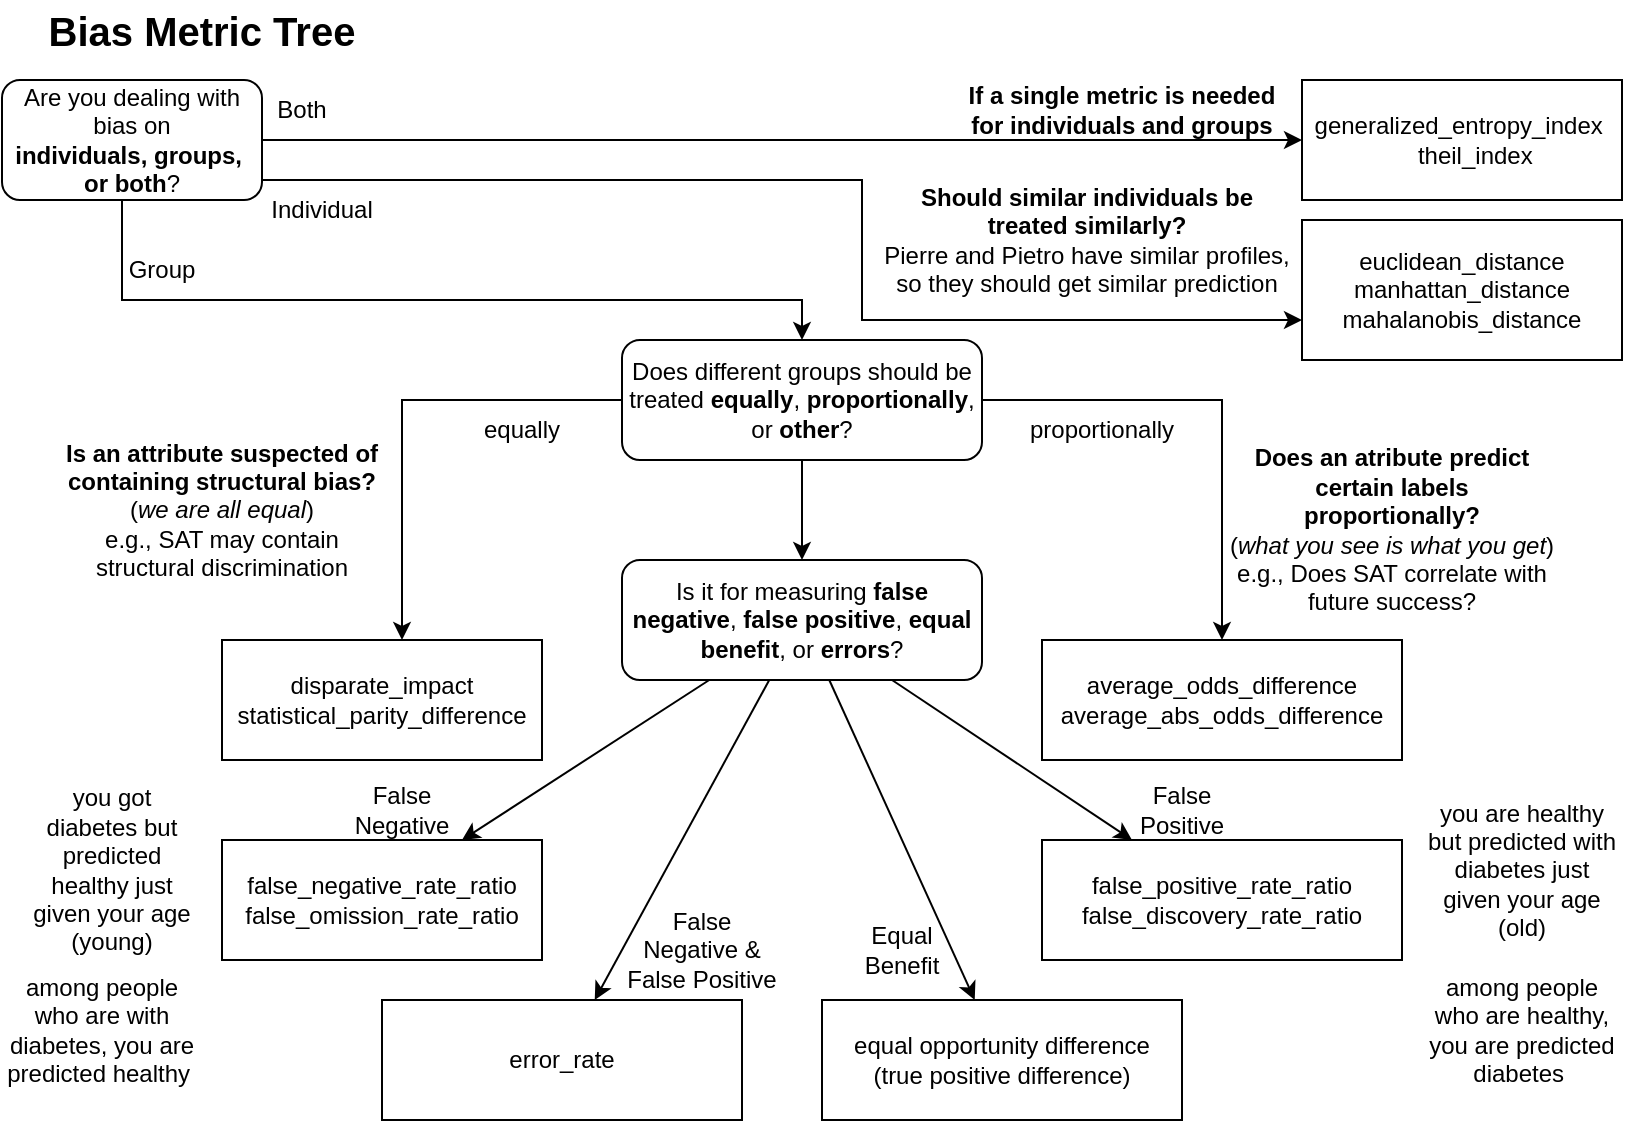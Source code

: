 <mxfile version="17.2.4" type="device" pages="4"><diagram id="ROVYb0s-WKF2HSkMTTLL" name="Metric Decision"><mxGraphModel dx="1278" dy="649" grid="1" gridSize="10" guides="1" tooltips="1" connect="1" arrows="1" fold="1" page="1" pageScale="1" pageWidth="827" pageHeight="1169" math="0" shadow="0"><root><mxCell id="0"/><mxCell id="1" parent="0"/><mxCell id="5Wt8-BxMHKpQGTpT58Vk-3" value="" style="edgeStyle=orthogonalEdgeStyle;rounded=0;orthogonalLoop=1;jettySize=auto;html=1;" parent="1" source="5Wt8-BxMHKpQGTpT58Vk-1" target="5Wt8-BxMHKpQGTpT58Vk-5" edge="1"><mxGeometry x="0.143" y="-20" relative="1" as="geometry"><mxPoint x="140" y="200" as="targetPoint"/><Array as="points"><mxPoint x="440" y="110"/><mxPoint x="440" y="180"/></Array><mxPoint as="offset"/></mxGeometry></mxCell><mxCell id="5Wt8-BxMHKpQGTpT58Vk-30" style="edgeStyle=orthogonalEdgeStyle;rounded=0;orthogonalLoop=1;jettySize=auto;html=1;fontSize=11;" parent="1" source="5Wt8-BxMHKpQGTpT58Vk-1" target="5Wt8-BxMHKpQGTpT58Vk-28" edge="1"><mxGeometry relative="1" as="geometry"/></mxCell><mxCell id="5Wt8-BxMHKpQGTpT58Vk-68" style="edgeStyle=orthogonalEdgeStyle;rounded=0;orthogonalLoop=1;jettySize=auto;html=1;exitX=0.5;exitY=1;exitDx=0;exitDy=0;fontSize=11;" parent="1" source="5Wt8-BxMHKpQGTpT58Vk-1" target="5Wt8-BxMHKpQGTpT58Vk-31" edge="1"><mxGeometry relative="1" as="geometry"><Array as="points"><mxPoint x="70" y="170"/><mxPoint x="410" y="170"/></Array></mxGeometry></mxCell><mxCell id="5Wt8-BxMHKpQGTpT58Vk-1" value="Are you dealing with bias on &lt;b&gt;individuals,&amp;nbsp;&lt;/b&gt;&lt;b&gt;groups,&amp;nbsp; or both&lt;/b&gt;?" style="rounded=1;whiteSpace=wrap;html=1;" parent="1" vertex="1"><mxGeometry x="10" y="60" width="130" height="60" as="geometry"/></mxCell><mxCell id="5Wt8-BxMHKpQGTpT58Vk-5" value="euclidean_distance&lt;br&gt;manhattan_distance&lt;br&gt;mahalanobis_distance" style="rounded=0;whiteSpace=wrap;html=1;" parent="1" vertex="1"><mxGeometry x="660" y="130" width="160" height="70" as="geometry"/></mxCell><mxCell id="5Wt8-BxMHKpQGTpT58Vk-6" value="Bias Metric Tree" style="text;html=1;strokeColor=none;fillColor=none;align=center;verticalAlign=middle;whiteSpace=wrap;rounded=0;fontStyle=1;fontSize=20;" parent="1" vertex="1"><mxGeometry x="20" y="20" width="180" height="30" as="geometry"/></mxCell><mxCell id="5Wt8-BxMHKpQGTpT58Vk-8" value="Individual" style="text;html=1;strokeColor=none;fillColor=none;align=center;verticalAlign=middle;whiteSpace=wrap;rounded=0;fontSize=12;" parent="1" vertex="1"><mxGeometry x="150" y="110" width="40" height="30" as="geometry"/></mxCell><mxCell id="5Wt8-BxMHKpQGTpT58Vk-22" style="edgeStyle=orthogonalEdgeStyle;rounded=0;orthogonalLoop=1;jettySize=auto;html=1;fontSize=11;exitX=0;exitY=0.5;exitDx=0;exitDy=0;" parent="1" source="5Wt8-BxMHKpQGTpT58Vk-31" target="5Wt8-BxMHKpQGTpT58Vk-20" edge="1"><mxGeometry relative="1" as="geometry"><mxPoint x="420" y="200" as="sourcePoint"/><Array as="points"><mxPoint x="210" y="220"/></Array></mxGeometry></mxCell><mxCell id="5Wt8-BxMHKpQGTpT58Vk-15" value="&lt;b&gt;Should similar individuals be treated similarly?&lt;br&gt;&lt;/b&gt;Pierre and Pietro have similar profiles, so they should get similar prediction" style="text;html=1;strokeColor=none;fillColor=none;align=center;verticalAlign=middle;whiteSpace=wrap;rounded=0;fontSize=12;" parent="1" vertex="1"><mxGeometry x="450" y="120" width="205" height="40" as="geometry"/></mxCell><mxCell id="5Wt8-BxMHKpQGTpT58Vk-16" value="Group" style="text;html=1;strokeColor=none;fillColor=none;align=center;verticalAlign=middle;whiteSpace=wrap;rounded=0;fontSize=12;" parent="1" vertex="1"><mxGeometry x="70" y="140" width="40" height="30" as="geometry"/></mxCell><mxCell id="5Wt8-BxMHKpQGTpT58Vk-19" value="&lt;b&gt;Does an atribute predict certain labels proportionally?&lt;br&gt;&lt;/b&gt;(&lt;i&gt;what you see is what you get&lt;/i&gt;) e.g.,&amp;nbsp;Does SAT correlate with future success?" style="text;html=1;strokeColor=none;fillColor=none;align=center;verticalAlign=middle;whiteSpace=wrap;rounded=0;fontSize=12;" parent="1" vertex="1"><mxGeometry x="620" y="270" width="170" height="30" as="geometry"/></mxCell><mxCell id="5Wt8-BxMHKpQGTpT58Vk-20" value="&lt;div&gt;disparate_impact&lt;/div&gt;&lt;div&gt;statistical_parity_difference&lt;/div&gt;" style="rounded=0;whiteSpace=wrap;html=1;" parent="1" vertex="1"><mxGeometry x="120" y="340" width="160" height="60" as="geometry"/></mxCell><mxCell id="5Wt8-BxMHKpQGTpT58Vk-21" value="&lt;b&gt;Is an attribute suspected of containing structural bias?&lt;br&gt;&lt;/b&gt;(&lt;i&gt;we are all equal&lt;/i&gt;)&lt;br&gt;e.g., SAT may contain structural discrimination" style="text;html=1;strokeColor=none;fillColor=none;align=center;verticalAlign=middle;whiteSpace=wrap;rounded=0;fontSize=12;" parent="1" vertex="1"><mxGeometry x="35" y="260" width="170" height="30" as="geometry"/></mxCell><mxCell id="5Wt8-BxMHKpQGTpT58Vk-23" value="&lt;div&gt;average_odds_difference&lt;/div&gt;&lt;div&gt;average_abs_odds_difference&lt;/div&gt;" style="rounded=0;whiteSpace=wrap;html=1;" parent="1" vertex="1"><mxGeometry x="530" y="340" width="180" height="60" as="geometry"/></mxCell><mxCell id="5Wt8-BxMHKpQGTpT58Vk-26" value="Both" style="text;html=1;strokeColor=none;fillColor=none;align=center;verticalAlign=middle;whiteSpace=wrap;rounded=0;fontSize=12;" parent="1" vertex="1"><mxGeometry x="140" y="60" width="40" height="30" as="geometry"/></mxCell><mxCell id="5Wt8-BxMHKpQGTpT58Vk-28" value="&lt;div&gt;generalized_entropy_index&amp;nbsp;&lt;/div&gt;&lt;div&gt;&amp;nbsp; &amp;nbsp; theil_index&lt;/div&gt;" style="rounded=0;whiteSpace=wrap;html=1;" parent="1" vertex="1"><mxGeometry x="660" y="60" width="160" height="60" as="geometry"/></mxCell><mxCell id="5Wt8-BxMHKpQGTpT58Vk-29" value="&lt;b&gt;If a single metric is needed for individuals and groups&lt;br&gt;&lt;/b&gt;" style="text;html=1;strokeColor=none;fillColor=none;align=center;verticalAlign=middle;whiteSpace=wrap;rounded=0;fontSize=12;" parent="1" vertex="1"><mxGeometry x="490" y="60" width="160" height="30" as="geometry"/></mxCell><mxCell id="5Wt8-BxMHKpQGTpT58Vk-49" value="" style="edgeStyle=orthogonalEdgeStyle;rounded=0;orthogonalLoop=1;jettySize=auto;html=1;fontSize=11;entryX=0.5;entryY=0;entryDx=0;entryDy=0;" parent="1" source="5Wt8-BxMHKpQGTpT58Vk-31" target="5Wt8-BxMHKpQGTpT58Vk-48" edge="1"><mxGeometry relative="1" as="geometry"><Array as="points"/></mxGeometry></mxCell><mxCell id="5Wt8-BxMHKpQGTpT58Vk-31" value="Does different groups should be treated &lt;b&gt;equally&lt;/b&gt;, &lt;b&gt;proportionally&lt;/b&gt;, or &lt;b&gt;other&lt;/b&gt;?" style="rounded=1;whiteSpace=wrap;html=1;" parent="1" vertex="1"><mxGeometry x="320" y="190" width="180" height="60" as="geometry"/></mxCell><mxCell id="5Wt8-BxMHKpQGTpT58Vk-33" style="edgeStyle=orthogonalEdgeStyle;rounded=0;orthogonalLoop=1;jettySize=auto;html=1;fontSize=11;" parent="1" source="5Wt8-BxMHKpQGTpT58Vk-31" target="5Wt8-BxMHKpQGTpT58Vk-23" edge="1"><mxGeometry relative="1" as="geometry"><mxPoint x="270" y="140" as="sourcePoint"/><mxPoint x="370" y="200" as="targetPoint"/><Array as="points"><mxPoint x="620" y="220"/></Array></mxGeometry></mxCell><mxCell id="5Wt8-BxMHKpQGTpT58Vk-34" value="proportionally" style="text;html=1;strokeColor=none;fillColor=none;align=center;verticalAlign=middle;whiteSpace=wrap;rounded=0;fontSize=12;" parent="1" vertex="1"><mxGeometry x="540" y="220" width="40" height="30" as="geometry"/></mxCell><mxCell id="5Wt8-BxMHKpQGTpT58Vk-41" value="equally" style="text;html=1;strokeColor=none;fillColor=none;align=center;verticalAlign=middle;whiteSpace=wrap;rounded=0;fontSize=12;" parent="1" vertex="1"><mxGeometry x="250" y="220" width="40" height="30" as="geometry"/></mxCell><mxCell id="5Wt8-BxMHKpQGTpT58Vk-46" value="&lt;div&gt;false_negative_rate_ratio&lt;/div&gt;&lt;div&gt;&lt;span&gt;false_omission_rate_ratio&lt;/span&gt;&lt;/div&gt;" style="rounded=0;whiteSpace=wrap;html=1;" parent="1" vertex="1"><mxGeometry x="120" y="440" width="160" height="60" as="geometry"/></mxCell><mxCell id="5Wt8-BxMHKpQGTpT58Vk-54" style="rounded=0;orthogonalLoop=1;jettySize=auto;html=1;fontSize=11;" parent="1" source="5Wt8-BxMHKpQGTpT58Vk-48" target="5Wt8-BxMHKpQGTpT58Vk-51" edge="1"><mxGeometry relative="1" as="geometry"/></mxCell><mxCell id="5Wt8-BxMHKpQGTpT58Vk-55" style="edgeStyle=none;rounded=0;orthogonalLoop=1;jettySize=auto;html=1;entryX=0.75;entryY=0;entryDx=0;entryDy=0;fontSize=11;" parent="1" source="5Wt8-BxMHKpQGTpT58Vk-48" target="5Wt8-BxMHKpQGTpT58Vk-46" edge="1"><mxGeometry relative="1" as="geometry"><Array as="points"/></mxGeometry></mxCell><mxCell id="5Wt8-BxMHKpQGTpT58Vk-58" style="edgeStyle=none;rounded=0;orthogonalLoop=1;jettySize=auto;html=1;entryX=0.25;entryY=0;entryDx=0;entryDy=0;fontSize=11;" parent="1" source="5Wt8-BxMHKpQGTpT58Vk-48" target="5Wt8-BxMHKpQGTpT58Vk-57" edge="1"><mxGeometry relative="1" as="geometry"/></mxCell><mxCell id="5Wt8-BxMHKpQGTpT58Vk-48" value="Is it for measuring &lt;b&gt;false negative&lt;/b&gt;, &lt;b&gt;false positive&lt;/b&gt;, &lt;b&gt;equal benefit&lt;/b&gt;, or &lt;b&gt;errors&lt;/b&gt;?" style="whiteSpace=wrap;html=1;rounded=1;" parent="1" vertex="1"><mxGeometry x="320" y="300" width="180" height="60" as="geometry"/></mxCell><mxCell id="5Wt8-BxMHKpQGTpT58Vk-51" value="error_rate" style="rounded=0;whiteSpace=wrap;html=1;" parent="1" vertex="1"><mxGeometry x="200" y="520" width="180" height="60" as="geometry"/></mxCell><mxCell id="5Wt8-BxMHKpQGTpT58Vk-56" value="False Negative" style="text;html=1;strokeColor=none;fillColor=none;align=center;verticalAlign=middle;whiteSpace=wrap;rounded=0;fontSize=12;" parent="1" vertex="1"><mxGeometry x="190" y="410" width="40" height="30" as="geometry"/></mxCell><mxCell id="5Wt8-BxMHKpQGTpT58Vk-57" value="&lt;div&gt;false_positive_rate_ratio&lt;/div&gt;&lt;div&gt;false_discovery_rate_ratio&lt;/div&gt;" style="rounded=0;whiteSpace=wrap;html=1;" parent="1" vertex="1"><mxGeometry x="530" y="440" width="180" height="60" as="geometry"/></mxCell><mxCell id="5Wt8-BxMHKpQGTpT58Vk-59" value="False&lt;br&gt;Positive" style="text;html=1;strokeColor=none;fillColor=none;align=center;verticalAlign=middle;whiteSpace=wrap;rounded=0;fontSize=12;" parent="1" vertex="1"><mxGeometry x="580" y="410" width="40" height="30" as="geometry"/></mxCell><mxCell id="5Wt8-BxMHKpQGTpT58Vk-60" value="Equal Benefit" style="text;html=1;strokeColor=none;fillColor=none;align=center;verticalAlign=middle;whiteSpace=wrap;rounded=0;fontSize=12;" parent="1" vertex="1"><mxGeometry x="430" y="480" width="60" height="30" as="geometry"/></mxCell><mxCell id="5Wt8-BxMHKpQGTpT58Vk-61" value="you got diabetes but predicted healthy just given your age (young)" style="text;html=1;strokeColor=none;fillColor=none;align=center;verticalAlign=middle;whiteSpace=wrap;rounded=0;fontSize=12;fontStyle=0" parent="1" vertex="1"><mxGeometry x="20" y="440" width="90" height="30" as="geometry"/></mxCell><mxCell id="5Wt8-BxMHKpQGTpT58Vk-64" value="you are healthy but predicted with diabetes just given your age (old)" style="text;html=1;strokeColor=none;fillColor=none;align=center;verticalAlign=middle;whiteSpace=wrap;rounded=0;fontSize=12;fontStyle=0" parent="1" vertex="1"><mxGeometry x="720" y="440" width="100" height="30" as="geometry"/></mxCell><mxCell id="5Wt8-BxMHKpQGTpT58Vk-65" value="among people who are healthy, you are predicted diabetes&amp;nbsp;" style="text;html=1;strokeColor=none;fillColor=none;align=center;verticalAlign=middle;whiteSpace=wrap;rounded=0;fontSize=12;fontStyle=0" parent="1" vertex="1"><mxGeometry x="720" y="520" width="100" height="30" as="geometry"/></mxCell><mxCell id="5Wt8-BxMHKpQGTpT58Vk-66" value="among people who are with diabetes, you are predicted healthy&amp;nbsp;" style="text;html=1;strokeColor=none;fillColor=none;align=center;verticalAlign=middle;whiteSpace=wrap;rounded=0;fontSize=12;fontStyle=0" parent="1" vertex="1"><mxGeometry x="10" y="520" width="100" height="30" as="geometry"/></mxCell><mxCell id="5Wt8-BxMHKpQGTpT58Vk-69" value="equal opportunity difference&lt;br&gt;(true positive difference)" style="rounded=0;whiteSpace=wrap;html=1;" parent="1" vertex="1"><mxGeometry x="420" y="520" width="180" height="60" as="geometry"/></mxCell><mxCell id="5Wt8-BxMHKpQGTpT58Vk-70" style="rounded=0;orthogonalLoop=1;jettySize=auto;html=1;fontSize=11;" parent="1" source="5Wt8-BxMHKpQGTpT58Vk-48" target="5Wt8-BxMHKpQGTpT58Vk-69" edge="1"><mxGeometry relative="1" as="geometry"><mxPoint x="403.636" y="370.0" as="sourcePoint"/><mxPoint x="316.364" y="530" as="targetPoint"/></mxGeometry></mxCell><mxCell id="5Wt8-BxMHKpQGTpT58Vk-73" value="False Negative &amp;amp; False Positive" style="text;html=1;strokeColor=none;fillColor=none;align=center;verticalAlign=middle;whiteSpace=wrap;rounded=0;fontSize=12;" parent="1" vertex="1"><mxGeometry x="320" y="480" width="80" height="30" as="geometry"/></mxCell></root></mxGraphModel></diagram><diagram id="ihnDKMD6gyirnQI9fA1_" name="Bias Mitigation"><mxGraphModel dx="1504" dy="764" grid="1" gridSize="10" guides="1" tooltips="1" connect="1" arrows="1" fold="1" page="1" pageScale="1" pageWidth="1169" pageHeight="827" math="0" shadow="0"><root><mxCell id="2_XDIHBE1WDpUkD5nvG5-0"/><mxCell id="2_XDIHBE1WDpUkD5nvG5-1" parent="2_XDIHBE1WDpUkD5nvG5-0"/><mxCell id="MUUW_2yrwckIE4xrOXpo-5" value="Bias Mitigation Tree" style="text;html=1;strokeColor=none;fillColor=none;align=center;verticalAlign=middle;whiteSpace=wrap;rounded=0;fontStyle=1;fontSize=20;" parent="2_XDIHBE1WDpUkD5nvG5-1" vertex="1"><mxGeometry x="40" y="80" width="220" height="30" as="geometry"/></mxCell><mxCell id="MUUW_2yrwckIE4xrOXpo-39" value="Is the dataset can be modified?" style="rounded=1;whiteSpace=wrap;html=1;" parent="2_XDIHBE1WDpUkD5nvG5-1" vertex="1"><mxGeometry x="620" y="120" width="120" height="60" as="geometry"/></mxCell><mxCell id="3WCaHaTnCZHrkLx-y-O--0" value="Is the model can be interfered?" style="rounded=1;whiteSpace=wrap;html=1;" parent="2_XDIHBE1WDpUkD5nvG5-1" vertex="1"><mxGeometry x="330" y="210" width="120" height="60" as="geometry"/></mxCell><mxCell id="3WCaHaTnCZHrkLx-y-O--1" value="Is the result can be &lt;br&gt;changed?" style="rounded=1;whiteSpace=wrap;html=1;" parent="2_XDIHBE1WDpUkD5nvG5-1" vertex="1"><mxGeometry x="40" y="210" width="120" height="59" as="geometry"/></mxCell><mxCell id="3WCaHaTnCZHrkLx-y-O--2" value="&lt;div&gt;- Optimized Preprocessing&lt;/div&gt;&lt;div&gt;&lt;span&gt;- Disparate Impact Remover&lt;/span&gt;&lt;/div&gt;" style="rounded=0;whiteSpace=wrap;html=1;" parent="2_XDIHBE1WDpUkD5nvG5-1" vertex="1"><mxGeometry x="770" y="300" width="120" height="60" as="geometry"/></mxCell><mxCell id="3WCaHaTnCZHrkLx-y-O--10" style="edgeStyle=orthogonalEdgeStyle;rounded=0;orthogonalLoop=1;jettySize=auto;html=1;" parent="2_XDIHBE1WDpUkD5nvG5-1" source="3WCaHaTnCZHrkLx-y-O--3" target="3WCaHaTnCZHrkLx-y-O--4" edge="1"><mxGeometry relative="1" as="geometry"/></mxCell><mxCell id="3WCaHaTnCZHrkLx-y-O--3" value="No need transparancy on the transformation?" style="rounded=1;whiteSpace=wrap;html=1;" parent="2_XDIHBE1WDpUkD5nvG5-1" vertex="1"><mxGeometry x="620" y="210" width="120" height="60" as="geometry"/></mxCell><mxCell id="3WCaHaTnCZHrkLx-y-O--4" value="&lt;div&gt;&lt;span style=&quot;font-weight: normal&quot;&gt;- Learning fair representation&lt;/span&gt;&lt;/div&gt;" style="rounded=0;whiteSpace=wrap;html=1;fontStyle=1" parent="2_XDIHBE1WDpUkD5nvG5-1" vertex="1"><mxGeometry x="620" y="300" width="120" height="60" as="geometry"/></mxCell><mxCell id="3WCaHaTnCZHrkLx-y-O--11" value="&lt;div&gt;- Reweighing&lt;/div&gt;" style="rounded=0;whiteSpace=wrap;html=1;" parent="2_XDIHBE1WDpUkD5nvG5-1" vertex="1"><mxGeometry x="770" y="210" width="120" height="60" as="geometry"/></mxCell><mxCell id="3WCaHaTnCZHrkLx-y-O--13" style="edgeStyle=orthogonalEdgeStyle;rounded=0;orthogonalLoop=1;jettySize=auto;html=1;" parent="2_XDIHBE1WDpUkD5nvG5-1" source="3WCaHaTnCZHrkLx-y-O--12" target="3WCaHaTnCZHrkLx-y-O--11" edge="1"><mxGeometry relative="1" as="geometry"/></mxCell><mxCell id="3WCaHaTnCZHrkLx-y-O--12" value="Is modifying weight allowed?" style="rounded=1;whiteSpace=wrap;html=1;" parent="2_XDIHBE1WDpUkD5nvG5-1" vertex="1"><mxGeometry x="770" y="120" width="120" height="60" as="geometry"/></mxCell><mxCell id="3WCaHaTnCZHrkLx-y-O--15" value="&lt;div&gt;- Meta Fair Classifier&lt;/div&gt;&lt;div&gt;&lt;span&gt;- Adversarial Debiasing&lt;/span&gt;&lt;/div&gt;" style="rounded=0;whiteSpace=wrap;html=1;" parent="2_XDIHBE1WDpUkD5nvG5-1" vertex="1"><mxGeometry x="330" y="299" width="120" height="60" as="geometry"/></mxCell><mxCell id="3WCaHaTnCZHrkLx-y-O--20" value="Yes" style="text;html=1;strokeColor=none;fillColor=none;align=center;verticalAlign=middle;whiteSpace=wrap;rounded=0;" parent="2_XDIHBE1WDpUkD5nvG5-1" vertex="1"><mxGeometry x="800" y="184" width="30" height="20" as="geometry"/></mxCell><mxCell id="3WCaHaTnCZHrkLx-y-O--25" value="Is regularisation allowed?" style="rounded=1;whiteSpace=wrap;html=1;" parent="2_XDIHBE1WDpUkD5nvG5-1" vertex="1"><mxGeometry x="480" y="210" width="120" height="60" as="geometry"/></mxCell><mxCell id="3WCaHaTnCZHrkLx-y-O--27" value="&lt;span style=&quot;font-weight: normal&quot;&gt;- Prejudice Remover&lt;/span&gt;" style="rounded=0;whiteSpace=wrap;html=1;fontStyle=1" parent="2_XDIHBE1WDpUkD5nvG5-1" vertex="1"><mxGeometry x="480" y="300" width="120" height="60" as="geometry"/></mxCell><mxCell id="3WCaHaTnCZHrkLx-y-O--28" value="Yes" style="text;html=1;strokeColor=none;fillColor=none;align=center;verticalAlign=middle;whiteSpace=wrap;rounded=0;" parent="2_XDIHBE1WDpUkD5nvG5-1" vertex="1"><mxGeometry x="650" y="274" width="30" height="20" as="geometry"/></mxCell><mxCell id="3WCaHaTnCZHrkLx-y-O--30" value="Yes" style="text;html=1;strokeColor=none;fillColor=none;align=center;verticalAlign=middle;whiteSpace=wrap;rounded=0;" parent="2_XDIHBE1WDpUkD5nvG5-1" vertex="1"><mxGeometry x="650" y="184" width="30" height="20" as="geometry"/></mxCell><mxCell id="3WCaHaTnCZHrkLx-y-O--33" style="edgeStyle=orthogonalEdgeStyle;rounded=0;orthogonalLoop=1;jettySize=auto;html=1;exitX=0.5;exitY=1;exitDx=0;exitDy=0;entryX=0.5;entryY=0;entryDx=0;entryDy=0;" parent="2_XDIHBE1WDpUkD5nvG5-1" source="3WCaHaTnCZHrkLx-y-O--25" target="3WCaHaTnCZHrkLx-y-O--27" edge="1"><mxGeometry relative="1" as="geometry"><mxPoint x="229.0" y="569" as="sourcePoint"/><mxPoint x="229.0" y="589" as="targetPoint"/></mxGeometry></mxCell><mxCell id="3WCaHaTnCZHrkLx-y-O--34" value="Yes" style="text;html=1;strokeColor=none;fillColor=none;align=center;verticalAlign=middle;whiteSpace=wrap;rounded=0;" parent="2_XDIHBE1WDpUkD5nvG5-1" vertex="1"><mxGeometry x="450" y="220" width="30" height="20" as="geometry"/></mxCell><mxCell id="3WCaHaTnCZHrkLx-y-O--35" value="Yes" style="text;html=1;strokeColor=none;fillColor=none;align=center;verticalAlign=middle;whiteSpace=wrap;rounded=0;" parent="2_XDIHBE1WDpUkD5nvG5-1" vertex="1"><mxGeometry x="539.5" y="273" width="30" height="20" as="geometry"/></mxCell><mxCell id="3WCaHaTnCZHrkLx-y-O--39" value="&lt;span style=&quot;font-weight: normal&quot;&gt;-&amp;nbsp;&lt;/span&gt;&lt;span style=&quot;font-weight: 400&quot;&gt;Reject Option Classification&lt;/span&gt;" style="rounded=0;whiteSpace=wrap;html=1;fontStyle=1" parent="2_XDIHBE1WDpUkD5nvG5-1" vertex="1"><mxGeometry x="40" y="299" width="120" height="60" as="geometry"/></mxCell><mxCell id="3WCaHaTnCZHrkLx-y-O--41" value="Yes" style="text;html=1;strokeColor=none;fillColor=none;align=center;verticalAlign=middle;whiteSpace=wrap;rounded=0;" parent="2_XDIHBE1WDpUkD5nvG5-1" vertex="1"><mxGeometry x="160" y="219" width="30" height="20" as="geometry"/></mxCell><mxCell id="3WCaHaTnCZHrkLx-y-O--45" value="&lt;div&gt;- Equalising Odds Postprocessing&lt;/div&gt;&lt;div&gt;&lt;span&gt;&amp;nbsp;- Calibrated Eq Odds Postprocessing&lt;/span&gt;&lt;/div&gt;" style="rounded=0;whiteSpace=wrap;html=1;" parent="2_XDIHBE1WDpUkD5nvG5-1" vertex="1"><mxGeometry x="190" y="299" width="120" height="60" as="geometry"/></mxCell><mxCell id="3WCaHaTnCZHrkLx-y-O--47" style="edgeStyle=orthogonalEdgeStyle;rounded=0;orthogonalLoop=1;jettySize=auto;html=1;" parent="2_XDIHBE1WDpUkD5nvG5-1" source="3WCaHaTnCZHrkLx-y-O--46" target="3WCaHaTnCZHrkLx-y-O--45" edge="1"><mxGeometry relative="1" as="geometry"/></mxCell><mxCell id="3WCaHaTnCZHrkLx-y-O--46" value="Allow certain degree of randomization on the result?" style="rounded=1;whiteSpace=wrap;html=1;" parent="2_XDIHBE1WDpUkD5nvG5-1" vertex="1"><mxGeometry x="190" y="210" width="120" height="59" as="geometry"/></mxCell><mxCell id="3WCaHaTnCZHrkLx-y-O--48" value="Yes" style="text;html=1;strokeColor=none;fillColor=none;align=center;verticalAlign=middle;whiteSpace=wrap;rounded=0;" parent="2_XDIHBE1WDpUkD5nvG5-1" vertex="1"><mxGeometry x="216" y="273" width="30" height="20" as="geometry"/></mxCell><mxCell id="3WCaHaTnCZHrkLx-y-O--55" value="No" style="text;html=1;strokeColor=none;fillColor=none;align=center;verticalAlign=middle;whiteSpace=wrap;rounded=0;" parent="2_XDIHBE1WDpUkD5nvG5-1" vertex="1"><mxGeometry x="740" y="130" width="30" height="20" as="geometry"/></mxCell><mxCell id="hbvQofPYgeQkG28cpdnY-0" value="" style="endArrow=classic;html=1;rounded=0;" edge="1" parent="2_XDIHBE1WDpUkD5nvG5-1" source="3WCaHaTnCZHrkLx-y-O--1" target="3WCaHaTnCZHrkLx-y-O--46"><mxGeometry width="50" height="50" relative="1" as="geometry"><mxPoint x="-120" y="449" as="sourcePoint"/><mxPoint x="-70" y="399" as="targetPoint"/></mxGeometry></mxCell><mxCell id="hbvQofPYgeQkG28cpdnY-1" value="" style="endArrow=classic;html=1;rounded=0;" edge="1" parent="2_XDIHBE1WDpUkD5nvG5-1" source="3WCaHaTnCZHrkLx-y-O--46" target="3WCaHaTnCZHrkLx-y-O--39"><mxGeometry width="50" height="50" relative="1" as="geometry"><mxPoint x="-120" y="449" as="sourcePoint"/><mxPoint x="-70" y="399" as="targetPoint"/></mxGeometry></mxCell><mxCell id="hbvQofPYgeQkG28cpdnY-2" value="No" style="text;html=1;strokeColor=none;fillColor=none;align=center;verticalAlign=middle;whiteSpace=wrap;rounded=0;" vertex="1" parent="2_XDIHBE1WDpUkD5nvG5-1"><mxGeometry x="130" y="272" width="30" height="20" as="geometry"/></mxCell><mxCell id="hbvQofPYgeQkG28cpdnY-4" value="" style="endArrow=classic;html=1;rounded=0;" edge="1" parent="2_XDIHBE1WDpUkD5nvG5-1" source="3WCaHaTnCZHrkLx-y-O--0" target="3WCaHaTnCZHrkLx-y-O--25"><mxGeometry width="50" height="50" relative="1" as="geometry"><mxPoint x="440" y="449" as="sourcePoint"/><mxPoint x="490" y="399" as="targetPoint"/></mxGeometry></mxCell><mxCell id="hbvQofPYgeQkG28cpdnY-7" value="" style="endArrow=classic;html=1;rounded=0;" edge="1" parent="2_XDIHBE1WDpUkD5nvG5-1" source="3WCaHaTnCZHrkLx-y-O--25" target="3WCaHaTnCZHrkLx-y-O--15"><mxGeometry width="50" height="50" relative="1" as="geometry"><mxPoint x="440" y="449" as="sourcePoint"/><mxPoint x="370" y="329" as="targetPoint"/></mxGeometry></mxCell><mxCell id="hbvQofPYgeQkG28cpdnY-8" value="No" style="text;html=1;strokeColor=none;fillColor=none;align=center;verticalAlign=middle;whiteSpace=wrap;rounded=0;" vertex="1" parent="2_XDIHBE1WDpUkD5nvG5-1"><mxGeometry x="420" y="276" width="30" height="20" as="geometry"/></mxCell><mxCell id="hbvQofPYgeQkG28cpdnY-11" value="" style="endArrow=classic;html=1;rounded=0;" edge="1" parent="2_XDIHBE1WDpUkD5nvG5-1" source="MUUW_2yrwckIE4xrOXpo-39" target="3WCaHaTnCZHrkLx-y-O--12"><mxGeometry width="50" height="50" relative="1" as="geometry"><mxPoint x="860" y="280" as="sourcePoint"/><mxPoint x="910" y="230" as="targetPoint"/></mxGeometry></mxCell><mxCell id="hbvQofPYgeQkG28cpdnY-12" value="" style="endArrow=classic;html=1;rounded=0;" edge="1" parent="2_XDIHBE1WDpUkD5nvG5-1" source="MUUW_2yrwckIE4xrOXpo-39" target="3WCaHaTnCZHrkLx-y-O--3"><mxGeometry width="50" height="50" relative="1" as="geometry"><mxPoint x="860" y="280" as="sourcePoint"/><mxPoint x="910" y="230" as="targetPoint"/></mxGeometry></mxCell><mxCell id="hbvQofPYgeQkG28cpdnY-13" value="" style="endArrow=classic;html=1;rounded=0;" edge="1" parent="2_XDIHBE1WDpUkD5nvG5-1" source="3WCaHaTnCZHrkLx-y-O--3" target="3WCaHaTnCZHrkLx-y-O--2"><mxGeometry width="50" height="50" relative="1" as="geometry"><mxPoint x="860" y="280" as="sourcePoint"/><mxPoint x="910" y="230" as="targetPoint"/></mxGeometry></mxCell><mxCell id="hbvQofPYgeQkG28cpdnY-14" value="No" style="text;html=1;strokeColor=none;fillColor=none;align=center;verticalAlign=middle;whiteSpace=wrap;rounded=0;" vertex="1" parent="2_XDIHBE1WDpUkD5nvG5-1"><mxGeometry x="780" y="275" width="30" height="20" as="geometry"/></mxCell><mxCell id="hbvQofPYgeQkG28cpdnY-17" value="Which part of the pipeline is the debiasing algorithm applied?" style="rounded=1;whiteSpace=wrap;html=1;" vertex="1" parent="2_XDIHBE1WDpUkD5nvG5-1"><mxGeometry x="40" y="120" width="120" height="60" as="geometry"/></mxCell><mxCell id="hbvQofPYgeQkG28cpdnY-18" value="" style="endArrow=classic;html=1;rounded=0;" edge="1" parent="2_XDIHBE1WDpUkD5nvG5-1" source="hbvQofPYgeQkG28cpdnY-17" target="3WCaHaTnCZHrkLx-y-O--1"><mxGeometry width="50" height="50" relative="1" as="geometry"><mxPoint x="150" y="280" as="sourcePoint"/><mxPoint x="200" y="230" as="targetPoint"/><Array as="points"/></mxGeometry></mxCell><mxCell id="hbvQofPYgeQkG28cpdnY-19" value="" style="endArrow=classic;html=1;rounded=0;entryX=0;entryY=0.25;entryDx=0;entryDy=0;exitX=1;exitY=0.25;exitDx=0;exitDy=0;" edge="1" parent="2_XDIHBE1WDpUkD5nvG5-1" source="hbvQofPYgeQkG28cpdnY-17" target="MUUW_2yrwckIE4xrOXpo-39"><mxGeometry width="50" height="50" relative="1" as="geometry"><mxPoint x="150" y="280" as="sourcePoint"/><mxPoint x="200" y="230" as="targetPoint"/><Array as="points"/></mxGeometry></mxCell><mxCell id="hbvQofPYgeQkG28cpdnY-20" value="" style="endArrow=classic;html=1;rounded=0;entryX=0.5;entryY=0;entryDx=0;entryDy=0;exitX=1;exitY=0.75;exitDx=0;exitDy=0;" edge="1" parent="2_XDIHBE1WDpUkD5nvG5-1" source="hbvQofPYgeQkG28cpdnY-17" target="3WCaHaTnCZHrkLx-y-O--0"><mxGeometry width="50" height="50" relative="1" as="geometry"><mxPoint x="150" y="280" as="sourcePoint"/><mxPoint x="200" y="230" as="targetPoint"/><Array as="points"><mxPoint x="390" y="165"/></Array></mxGeometry></mxCell><mxCell id="hbvQofPYgeQkG28cpdnY-21" value="Pre-processing" style="text;html=1;strokeColor=none;fillColor=none;align=center;verticalAlign=middle;whiteSpace=wrap;rounded=0;fontStyle=1" vertex="1" parent="2_XDIHBE1WDpUkD5nvG5-1"><mxGeometry x="510" y="140" width="90" height="20" as="geometry"/></mxCell><mxCell id="hbvQofPYgeQkG28cpdnY-23" value="Post-processing" style="text;html=1;strokeColor=none;fillColor=none;align=center;verticalAlign=middle;whiteSpace=wrap;rounded=0;fontStyle=1" vertex="1" parent="2_XDIHBE1WDpUkD5nvG5-1"><mxGeometry x="100" y="184" width="100" height="20" as="geometry"/></mxCell><mxCell id="hbvQofPYgeQkG28cpdnY-24" value="In-processing" style="text;html=1;strokeColor=none;fillColor=none;align=center;verticalAlign=middle;whiteSpace=wrap;rounded=0;fontStyle=1" vertex="1" parent="2_XDIHBE1WDpUkD5nvG5-1"><mxGeometry x="380" y="184" width="110" height="20" as="geometry"/></mxCell></root></mxGraphModel></diagram><diagram name="Copy of Bias Mitigation" id="QbQaQjp7Rho_Z4vfHGkn"><mxGraphModel dx="2673" dy="764" grid="1" gridSize="10" guides="1" tooltips="1" connect="1" arrows="1" fold="1" page="1" pageScale="1" pageWidth="1169" pageHeight="827" math="0" shadow="0"><root><mxCell id="mljRkO3ozWe3AY3Ky9ok-0"/><mxCell id="mljRkO3ozWe3AY3Ky9ok-1" parent="mljRkO3ozWe3AY3Ky9ok-0"/><mxCell id="mljRkO3ozWe3AY3Ky9ok-3" value="Is the dataset can be modified?" style="rounded=1;whiteSpace=wrap;html=1;" vertex="1" parent="mljRkO3ozWe3AY3Ky9ok-1"><mxGeometry x="70" y="120" width="120" height="60" as="geometry"/></mxCell><mxCell id="mljRkO3ozWe3AY3Ky9ok-4" value="Is the model can be interfered?" style="rounded=1;whiteSpace=wrap;html=1;" vertex="1" parent="mljRkO3ozWe3AY3Ky9ok-1"><mxGeometry x="70" y="380" width="120" height="60" as="geometry"/></mxCell><mxCell id="mljRkO3ozWe3AY3Ky9ok-5" value="Is the result can be &lt;br&gt;changed?" style="rounded=1;whiteSpace=wrap;html=1;" vertex="1" parent="mljRkO3ozWe3AY3Ky9ok-1"><mxGeometry x="70" y="550" width="120" height="60" as="geometry"/></mxCell><mxCell id="mljRkO3ozWe3AY3Ky9ok-6" value="&lt;div&gt;- Optimized Preprocessing&lt;/div&gt;&lt;div&gt;&lt;span&gt;- Disparate Impact Remover&lt;/span&gt;&lt;/div&gt;" style="rounded=0;whiteSpace=wrap;html=1;" vertex="1" parent="mljRkO3ozWe3AY3Ky9ok-1"><mxGeometry x="220" y="300" width="120" height="60" as="geometry"/></mxCell><mxCell id="mljRkO3ozWe3AY3Ky9ok-7" style="edgeStyle=orthogonalEdgeStyle;rounded=0;orthogonalLoop=1;jettySize=auto;html=1;" edge="1" parent="mljRkO3ozWe3AY3Ky9ok-1" source="mljRkO3ozWe3AY3Ky9ok-8" target="mljRkO3ozWe3AY3Ky9ok-9"><mxGeometry relative="1" as="geometry"/></mxCell><mxCell id="mljRkO3ozWe3AY3Ky9ok-8" value="Need transparancy on the transformation?" style="rounded=1;whiteSpace=wrap;html=1;" vertex="1" parent="mljRkO3ozWe3AY3Ky9ok-1"><mxGeometry x="70" y="210" width="120" height="60" as="geometry"/></mxCell><mxCell id="mljRkO3ozWe3AY3Ky9ok-9" value="&lt;div&gt;&lt;span style=&quot;font-weight: normal&quot;&gt;- Learning fair representation&lt;/span&gt;&lt;/div&gt;" style="rounded=0;whiteSpace=wrap;html=1;fontStyle=1" vertex="1" parent="mljRkO3ozWe3AY3Ky9ok-1"><mxGeometry x="70" y="300" width="120" height="60" as="geometry"/></mxCell><mxCell id="mljRkO3ozWe3AY3Ky9ok-10" value="&lt;div&gt;- Reweighing&lt;/div&gt;" style="rounded=0;whiteSpace=wrap;html=1;" vertex="1" parent="mljRkO3ozWe3AY3Ky9ok-1"><mxGeometry x="220" y="210" width="120" height="60" as="geometry"/></mxCell><mxCell id="mljRkO3ozWe3AY3Ky9ok-11" style="edgeStyle=orthogonalEdgeStyle;rounded=0;orthogonalLoop=1;jettySize=auto;html=1;" edge="1" parent="mljRkO3ozWe3AY3Ky9ok-1" source="mljRkO3ozWe3AY3Ky9ok-12" target="mljRkO3ozWe3AY3Ky9ok-10"><mxGeometry relative="1" as="geometry"/></mxCell><mxCell id="mljRkO3ozWe3AY3Ky9ok-12" value="Is modifying weight allowed?" style="rounded=1;whiteSpace=wrap;html=1;" vertex="1" parent="mljRkO3ozWe3AY3Ky9ok-1"><mxGeometry x="220" y="120" width="120" height="60" as="geometry"/></mxCell><mxCell id="mljRkO3ozWe3AY3Ky9ok-13" value="&lt;div&gt;- Meta Fair Classifier&lt;/div&gt;&lt;div&gt;&lt;span&gt;- Adversarial Debiasing&lt;/span&gt;&lt;/div&gt;" style="rounded=0;whiteSpace=wrap;html=1;" vertex="1" parent="mljRkO3ozWe3AY3Ky9ok-1"><mxGeometry x="70" y="469" width="120" height="60" as="geometry"/></mxCell><mxCell id="mljRkO3ozWe3AY3Ky9ok-14" value="Yes" style="text;html=1;strokeColor=none;fillColor=none;align=center;verticalAlign=middle;whiteSpace=wrap;rounded=0;" vertex="1" parent="mljRkO3ozWe3AY3Ky9ok-1"><mxGeometry x="250" y="184" width="30" height="20" as="geometry"/></mxCell><mxCell id="mljRkO3ozWe3AY3Ky9ok-15" value="Is regularisation allowed?" style="rounded=1;whiteSpace=wrap;html=1;" vertex="1" parent="mljRkO3ozWe3AY3Ky9ok-1"><mxGeometry x="220" y="380" width="120" height="60" as="geometry"/></mxCell><mxCell id="mljRkO3ozWe3AY3Ky9ok-16" value="&lt;span style=&quot;font-weight: normal&quot;&gt;- Prejudice Remover&lt;/span&gt;" style="rounded=0;whiteSpace=wrap;html=1;fontStyle=1" vertex="1" parent="mljRkO3ozWe3AY3Ky9ok-1"><mxGeometry x="220" y="470" width="120" height="60" as="geometry"/></mxCell><mxCell id="mljRkO3ozWe3AY3Ky9ok-17" value="No" style="text;html=1;strokeColor=none;fillColor=none;align=center;verticalAlign=middle;whiteSpace=wrap;rounded=0;" vertex="1" parent="mljRkO3ozWe3AY3Ky9ok-1"><mxGeometry x="100" y="274" width="30" height="20" as="geometry"/></mxCell><mxCell id="mljRkO3ozWe3AY3Ky9ok-18" value="Yes" style="text;html=1;strokeColor=none;fillColor=none;align=center;verticalAlign=middle;whiteSpace=wrap;rounded=0;" vertex="1" parent="mljRkO3ozWe3AY3Ky9ok-1"><mxGeometry x="100" y="184" width="30" height="20" as="geometry"/></mxCell><mxCell id="mljRkO3ozWe3AY3Ky9ok-19" style="edgeStyle=orthogonalEdgeStyle;rounded=0;orthogonalLoop=1;jettySize=auto;html=1;exitX=0.5;exitY=1;exitDx=0;exitDy=0;entryX=0.5;entryY=0;entryDx=0;entryDy=0;" edge="1" parent="mljRkO3ozWe3AY3Ky9ok-1" source="mljRkO3ozWe3AY3Ky9ok-15" target="mljRkO3ozWe3AY3Ky9ok-16"><mxGeometry relative="1" as="geometry"><mxPoint x="-31.0" y="739" as="sourcePoint"/><mxPoint x="-31.0" y="759" as="targetPoint"/></mxGeometry></mxCell><mxCell id="mljRkO3ozWe3AY3Ky9ok-20" value="Yes" style="text;html=1;strokeColor=none;fillColor=none;align=center;verticalAlign=middle;whiteSpace=wrap;rounded=0;" vertex="1" parent="mljRkO3ozWe3AY3Ky9ok-1"><mxGeometry x="190" y="390" width="30" height="20" as="geometry"/></mxCell><mxCell id="mljRkO3ozWe3AY3Ky9ok-21" value="Yes" style="text;html=1;strokeColor=none;fillColor=none;align=center;verticalAlign=middle;whiteSpace=wrap;rounded=0;" vertex="1" parent="mljRkO3ozWe3AY3Ky9ok-1"><mxGeometry x="279.5" y="443" width="30" height="20" as="geometry"/></mxCell><mxCell id="mljRkO3ozWe3AY3Ky9ok-22" value="&lt;span style=&quot;font-weight: normal&quot;&gt;-&amp;nbsp;&lt;/span&gt;&lt;span style=&quot;font-weight: 400&quot;&gt;Reject Option Classification&lt;/span&gt;" style="rounded=0;whiteSpace=wrap;html=1;fontStyle=1" vertex="1" parent="mljRkO3ozWe3AY3Ky9ok-1"><mxGeometry x="70" y="640" width="120" height="60" as="geometry"/></mxCell><mxCell id="mljRkO3ozWe3AY3Ky9ok-23" value="Yes" style="text;html=1;strokeColor=none;fillColor=none;align=center;verticalAlign=middle;whiteSpace=wrap;rounded=0;" vertex="1" parent="mljRkO3ozWe3AY3Ky9ok-1"><mxGeometry x="190" y="560" width="30" height="20" as="geometry"/></mxCell><mxCell id="mljRkO3ozWe3AY3Ky9ok-24" value="&lt;div&gt;- Equalising Odds Postprocessing&lt;/div&gt;&lt;div&gt;&lt;span&gt;&amp;nbsp;- Calibrated Eq Odds Postprocessing&lt;/span&gt;&lt;/div&gt;" style="rounded=0;whiteSpace=wrap;html=1;" vertex="1" parent="mljRkO3ozWe3AY3Ky9ok-1"><mxGeometry x="220" y="640" width="120" height="60" as="geometry"/></mxCell><mxCell id="mljRkO3ozWe3AY3Ky9ok-25" style="edgeStyle=orthogonalEdgeStyle;rounded=0;orthogonalLoop=1;jettySize=auto;html=1;" edge="1" parent="mljRkO3ozWe3AY3Ky9ok-1" source="mljRkO3ozWe3AY3Ky9ok-26" target="mljRkO3ozWe3AY3Ky9ok-24"><mxGeometry relative="1" as="geometry"/></mxCell><mxCell id="mljRkO3ozWe3AY3Ky9ok-26" value="Allow certain degree of randomization on the result?" style="rounded=1;whiteSpace=wrap;html=1;" vertex="1" parent="mljRkO3ozWe3AY3Ky9ok-1"><mxGeometry x="220" y="550" width="120" height="60" as="geometry"/></mxCell><mxCell id="mljRkO3ozWe3AY3Ky9ok-27" value="Yes" style="text;html=1;strokeColor=none;fillColor=none;align=center;verticalAlign=middle;whiteSpace=wrap;rounded=0;" vertex="1" parent="mljRkO3ozWe3AY3Ky9ok-1"><mxGeometry x="246" y="614" width="30" height="20" as="geometry"/></mxCell><mxCell id="mljRkO3ozWe3AY3Ky9ok-28" value="No" style="text;html=1;strokeColor=none;fillColor=none;align=center;verticalAlign=middle;whiteSpace=wrap;rounded=0;" vertex="1" parent="mljRkO3ozWe3AY3Ky9ok-1"><mxGeometry x="190" y="130" width="30" height="20" as="geometry"/></mxCell><mxCell id="mljRkO3ozWe3AY3Ky9ok-29" value="" style="endArrow=classic;html=1;rounded=0;" edge="1" parent="mljRkO3ozWe3AY3Ky9ok-1" source="mljRkO3ozWe3AY3Ky9ok-5" target="mljRkO3ozWe3AY3Ky9ok-26"><mxGeometry width="50" height="50" relative="1" as="geometry"><mxPoint x="-90" y="790" as="sourcePoint"/><mxPoint x="-40" y="740" as="targetPoint"/></mxGeometry></mxCell><mxCell id="mljRkO3ozWe3AY3Ky9ok-30" value="" style="endArrow=classic;html=1;rounded=0;" edge="1" parent="mljRkO3ozWe3AY3Ky9ok-1" source="mljRkO3ozWe3AY3Ky9ok-26" target="mljRkO3ozWe3AY3Ky9ok-22"><mxGeometry width="50" height="50" relative="1" as="geometry"><mxPoint x="-90" y="790" as="sourcePoint"/><mxPoint x="-40" y="740" as="targetPoint"/></mxGeometry></mxCell><mxCell id="mljRkO3ozWe3AY3Ky9ok-31" value="No" style="text;html=1;strokeColor=none;fillColor=none;align=center;verticalAlign=middle;whiteSpace=wrap;rounded=0;" vertex="1" parent="mljRkO3ozWe3AY3Ky9ok-1"><mxGeometry x="160" y="613" width="30" height="20" as="geometry"/></mxCell><mxCell id="mljRkO3ozWe3AY3Ky9ok-32" value="" style="endArrow=classic;html=1;rounded=0;" edge="1" parent="mljRkO3ozWe3AY3Ky9ok-1" source="mljRkO3ozWe3AY3Ky9ok-4" target="mljRkO3ozWe3AY3Ky9ok-15"><mxGeometry width="50" height="50" relative="1" as="geometry"><mxPoint x="180" y="619" as="sourcePoint"/><mxPoint x="230" y="569" as="targetPoint"/></mxGeometry></mxCell><mxCell id="mljRkO3ozWe3AY3Ky9ok-33" value="" style="endArrow=classic;html=1;rounded=0;" edge="1" parent="mljRkO3ozWe3AY3Ky9ok-1" source="mljRkO3ozWe3AY3Ky9ok-15" target="mljRkO3ozWe3AY3Ky9ok-13"><mxGeometry width="50" height="50" relative="1" as="geometry"><mxPoint x="180" y="619" as="sourcePoint"/><mxPoint x="110" y="499" as="targetPoint"/></mxGeometry></mxCell><mxCell id="mljRkO3ozWe3AY3Ky9ok-34" value="No" style="text;html=1;strokeColor=none;fillColor=none;align=center;verticalAlign=middle;whiteSpace=wrap;rounded=0;" vertex="1" parent="mljRkO3ozWe3AY3Ky9ok-1"><mxGeometry x="160" y="446" width="30" height="20" as="geometry"/></mxCell><mxCell id="mljRkO3ozWe3AY3Ky9ok-35" value="" style="endArrow=classic;html=1;rounded=0;" edge="1" parent="mljRkO3ozWe3AY3Ky9ok-1" source="mljRkO3ozWe3AY3Ky9ok-3" target="mljRkO3ozWe3AY3Ky9ok-12"><mxGeometry width="50" height="50" relative="1" as="geometry"><mxPoint x="310" y="280" as="sourcePoint"/><mxPoint x="360" y="230" as="targetPoint"/></mxGeometry></mxCell><mxCell id="mljRkO3ozWe3AY3Ky9ok-36" value="" style="endArrow=classic;html=1;rounded=0;" edge="1" parent="mljRkO3ozWe3AY3Ky9ok-1" source="mljRkO3ozWe3AY3Ky9ok-3" target="mljRkO3ozWe3AY3Ky9ok-8"><mxGeometry width="50" height="50" relative="1" as="geometry"><mxPoint x="310" y="280" as="sourcePoint"/><mxPoint x="360" y="230" as="targetPoint"/></mxGeometry></mxCell><mxCell id="mljRkO3ozWe3AY3Ky9ok-37" value="" style="endArrow=classic;html=1;rounded=0;" edge="1" parent="mljRkO3ozWe3AY3Ky9ok-1" source="mljRkO3ozWe3AY3Ky9ok-8" target="mljRkO3ozWe3AY3Ky9ok-6"><mxGeometry width="50" height="50" relative="1" as="geometry"><mxPoint x="310" y="280" as="sourcePoint"/><mxPoint x="360" y="230" as="targetPoint"/></mxGeometry></mxCell><mxCell id="mljRkO3ozWe3AY3Ky9ok-38" value="Yes" style="text;html=1;strokeColor=none;fillColor=none;align=center;verticalAlign=middle;whiteSpace=wrap;rounded=0;" vertex="1" parent="mljRkO3ozWe3AY3Ky9ok-1"><mxGeometry x="230" y="275" width="30" height="20" as="geometry"/></mxCell><mxCell id="mljRkO3ozWe3AY3Ky9ok-39" value="Which part of the pipeline is the debiasing algorithm applied?" style="rounded=1;whiteSpace=wrap;html=1;" vertex="1" parent="mljRkO3ozWe3AY3Ky9ok-1"><mxGeometry x="-60" y="70" width="120" height="60" as="geometry"/></mxCell><mxCell id="mljRkO3ozWe3AY3Ky9ok-40" value="" style="endArrow=classic;html=1;rounded=0;startArrow=none;exitX=0.25;exitY=1;exitDx=0;exitDy=0;" edge="1" parent="mljRkO3ozWe3AY3Ky9ok-1" source="mljRkO3ozWe3AY3Ky9ok-39" target="mljRkO3ozWe3AY3Ky9ok-5"><mxGeometry width="50" height="50" relative="1" as="geometry"><mxPoint x="350.0" y="46.667" as="sourcePoint"/><mxPoint x="520" y="230" as="targetPoint"/><Array as="points"><mxPoint x="-30" y="580"/></Array></mxGeometry></mxCell><mxCell id="mljRkO3ozWe3AY3Ky9ok-41" value="" style="endArrow=classic;html=1;rounded=0;" edge="1" parent="mljRkO3ozWe3AY3Ky9ok-1" source="mljRkO3ozWe3AY3Ky9ok-39" target="mljRkO3ozWe3AY3Ky9ok-3"><mxGeometry width="50" height="50" relative="1" as="geometry"><mxPoint x="470" y="280" as="sourcePoint"/><mxPoint x="520" y="230" as="targetPoint"/><Array as="points"><mxPoint x="130" y="100"/></Array></mxGeometry></mxCell><mxCell id="mljRkO3ozWe3AY3Ky9ok-42" value="" style="endArrow=classic;html=1;rounded=0;" edge="1" parent="mljRkO3ozWe3AY3Ky9ok-1" source="mljRkO3ozWe3AY3Ky9ok-39" target="mljRkO3ozWe3AY3Ky9ok-4"><mxGeometry width="50" height="50" relative="1" as="geometry"><mxPoint x="470" y="280" as="sourcePoint"/><mxPoint x="520" y="230" as="targetPoint"/><Array as="points"><mxPoint y="410"/></Array></mxGeometry></mxCell><mxCell id="mljRkO3ozWe3AY3Ky9ok-44" value="Post-processing" style="text;html=1;strokeColor=none;fillColor=none;align=center;verticalAlign=middle;whiteSpace=wrap;rounded=0;fontStyle=1" vertex="1" parent="mljRkO3ozWe3AY3Ky9ok-1"><mxGeometry x="-30" y="550" width="100" height="20" as="geometry"/></mxCell><mxCell id="mljRkO3ozWe3AY3Ky9ok-45" value="Pre-processing" style="text;html=1;strokeColor=none;fillColor=none;align=center;verticalAlign=middle;whiteSpace=wrap;rounded=0;fontStyle=1" vertex="1" parent="mljRkO3ozWe3AY3Ky9ok-1"><mxGeometry x="130" y="90" width="100" height="20" as="geometry"/></mxCell><mxCell id="qNO-FhLawgrzDaFmcoxZ-3" value="In-processing" style="text;html=1;strokeColor=none;fillColor=none;align=center;verticalAlign=middle;whiteSpace=wrap;rounded=0;fontStyle=1" vertex="1" parent="mljRkO3ozWe3AY3Ky9ok-1"><mxGeometry x="-30" y="413" width="100" height="20" as="geometry"/></mxCell></root></mxGraphModel></diagram><diagram id="hZipaBE3IpIVMhnLlPua" name="Workflow"><mxGraphModel dx="1278" dy="649" grid="1" gridSize="10" guides="1" tooltips="1" connect="1" arrows="1" fold="1" page="1" pageScale="1" pageWidth="827" pageHeight="1169" math="0" shadow="0"><root><mxCell id="vLWBXop1a_cuv40YQJIG-0"/><mxCell id="vLWBXop1a_cuv40YQJIG-1" parent="vLWBXop1a_cuv40YQJIG-0"/><mxCell id="LhDs3MCnfnrwILTc7cKa-8" style="edgeStyle=orthogonalEdgeStyle;rounded=0;orthogonalLoop=1;jettySize=auto;html=1;" parent="vLWBXop1a_cuv40YQJIG-1" source="LhDs3MCnfnrwILTc7cKa-0" target="LhDs3MCnfnrwILTc7cKa-5" edge="1"><mxGeometry relative="1" as="geometry"/></mxCell><mxCell id="LhDs3MCnfnrwILTc7cKa-0" value="" style="shape=ellipse;html=1;fillColor=#000000;fontSize=18;fontColor=#ffffff;" parent="vLWBXop1a_cuv40YQJIG-1" vertex="1"><mxGeometry x="195" y="110" width="30" height="30" as="geometry"/></mxCell><mxCell id="LhDs3MCnfnrwILTc7cKa-5" value="Setup Dataset &lt;br&gt;(A1)" style="rounded=1;whiteSpace=wrap;html=1;arcSize=50;" parent="vLWBXop1a_cuv40YQJIG-1" vertex="1"><mxGeometry x="150" y="160" width="120" height="40" as="geometry"/></mxCell><mxCell id="LhDs3MCnfnrwILTc7cKa-19" style="edgeStyle=orthogonalEdgeStyle;rounded=0;orthogonalLoop=1;jettySize=auto;html=1;" parent="vLWBXop1a_cuv40YQJIG-1" source="LhDs3MCnfnrwILTc7cKa-16" target="LhDs3MCnfnrwILTc7cKa-17" edge="1"><mxGeometry relative="1" as="geometry"/></mxCell><mxCell id="LhDs3MCnfnrwILTc7cKa-16" value="Train Model&lt;br&gt;(A3)" style="rounded=1;whiteSpace=wrap;html=1;arcSize=50;" parent="vLWBXop1a_cuv40YQJIG-1" vertex="1"><mxGeometry x="150" y="290" width="120" height="40" as="geometry"/></mxCell><mxCell id="LhDs3MCnfnrwILTc7cKa-17" value="Predict&lt;br&gt;(A4)" style="rounded=1;whiteSpace=wrap;html=1;arcSize=50;" parent="vLWBXop1a_cuv40YQJIG-1" vertex="1"><mxGeometry x="150" y="350" width="120" height="40" as="geometry"/></mxCell><mxCell id="UTM173cKMD3uvfARX03J-13" value="Original&lt;br&gt;Dataset,&lt;br&gt;Model,&lt;br&gt;and&lt;br&gt;Prediction" style="edgeStyle=orthogonalEdgeStyle;rounded=0;orthogonalLoop=1;jettySize=auto;html=1;" parent="vLWBXop1a_cuv40YQJIG-1" source="LhDs3MCnfnrwILTc7cKa-23" target="LhDs3MCnfnrwILTc7cKa-41" edge="1"><mxGeometry y="-30" relative="1" as="geometry"><mxPoint as="offset"/></mxGeometry></mxCell><mxCell id="LhDs3MCnfnrwILTc7cKa-23" value="Measure Initial Bias&lt;br&gt;(A5)" style="rounded=1;whiteSpace=wrap;html=1;arcSize=50;" parent="vLWBXop1a_cuv40YQJIG-1" vertex="1"><mxGeometry x="310" y="110" width="120" height="40" as="geometry"/></mxCell><mxCell id="LhDs3MCnfnrwILTc7cKa-31" style="edgeStyle=orthogonalEdgeStyle;rounded=0;orthogonalLoop=1;jettySize=auto;html=1;entryX=0.5;entryY=0;entryDx=0;entryDy=0;startArrow=none;exitX=0.5;exitY=1;exitDx=0;exitDy=0;" parent="vLWBXop1a_cuv40YQJIG-1" source="LhDs3MCnfnrwILTc7cKa-5" target="UTM173cKMD3uvfARX03J-14" edge="1"><mxGeometry relative="1" as="geometry"><mxPoint x="210" y="280" as="sourcePoint"/></mxGeometry></mxCell><mxCell id="LhDs3MCnfnrwILTc7cKa-39" style="edgeStyle=orthogonalEdgeStyle;rounded=0;orthogonalLoop=1;jettySize=auto;html=1;entryX=0;entryY=0.5;entryDx=0;entryDy=0;exitX=1;exitY=0.5;exitDx=0;exitDy=0;" parent="vLWBXop1a_cuv40YQJIG-1" source="LhDs3MCnfnrwILTc7cKa-17" target="LhDs3MCnfnrwILTc7cKa-23" edge="1"><mxGeometry relative="1" as="geometry"><mxPoint x="220" y="400" as="sourcePoint"/><Array as="points"><mxPoint x="290" y="370"/><mxPoint x="290" y="130"/></Array></mxGeometry></mxCell><mxCell id="UTM173cKMD3uvfARX03J-4" value="Mitigated/&lt;br&gt;Transformed&lt;br&gt;Dataset,&lt;br&gt;Model,&lt;br&gt;and&lt;br&gt;Prediction" style="edgeStyle=orthogonalEdgeStyle;rounded=0;orthogonalLoop=1;jettySize=auto;html=1;entryX=0.5;entryY=0;entryDx=0;entryDy=0;exitX=0.5;exitY=1;exitDx=0;exitDy=0;" parent="vLWBXop1a_cuv40YQJIG-1" source="LhDs3MCnfnrwILTc7cKa-41" target="UTM173cKMD3uvfARX03J-2" edge="1"><mxGeometry x="-0.821" y="40" relative="1" as="geometry"><Array as="points"><mxPoint x="370" y="370"/><mxPoint x="450" y="370"/><mxPoint x="450" y="110"/><mxPoint x="530" y="110"/></Array><mxPoint as="offset"/></mxGeometry></mxCell><mxCell id="LhDs3MCnfnrwILTc7cKa-41" value="Mitigate Bias&lt;br&gt;(A6)" style="rounded=1;whiteSpace=wrap;html=1;arcSize=50;" parent="vLWBXop1a_cuv40YQJIG-1" vertex="1"><mxGeometry x="310" y="230" width="120" height="40" as="geometry"/></mxCell><mxCell id="UTM173cKMD3uvfARX03J-5" style="edgeStyle=orthogonalEdgeStyle;rounded=0;orthogonalLoop=1;jettySize=auto;html=1;" parent="vLWBXop1a_cuv40YQJIG-1" source="UTM173cKMD3uvfARX03J-2" target="UTM173cKMD3uvfARX03J-3" edge="1"><mxGeometry relative="1" as="geometry"/></mxCell><mxCell id="UTM173cKMD3uvfARX03J-2" value="Train Model&lt;br&gt;(A7)" style="rounded=1;whiteSpace=wrap;html=1;arcSize=50;" parent="vLWBXop1a_cuv40YQJIG-1" vertex="1"><mxGeometry x="470" y="130" width="120" height="40" as="geometry"/></mxCell><mxCell id="UTM173cKMD3uvfARX03J-10" style="edgeStyle=orthogonalEdgeStyle;rounded=0;orthogonalLoop=1;jettySize=auto;html=1;" parent="vLWBXop1a_cuv40YQJIG-1" source="UTM173cKMD3uvfARX03J-3" target="UTM173cKMD3uvfARX03J-8" edge="1"><mxGeometry relative="1" as="geometry"/></mxCell><mxCell id="UTM173cKMD3uvfARX03J-3" value="Predict&lt;br&gt;(A8)" style="rounded=1;whiteSpace=wrap;html=1;arcSize=50;" parent="vLWBXop1a_cuv40YQJIG-1" vertex="1"><mxGeometry x="470" y="210" width="120" height="40" as="geometry"/></mxCell><mxCell id="UTM173cKMD3uvfARX03J-7" value="" style="ellipse;html=1;shape=endState;fillColor=#000000;strokeColor=#000000;" parent="vLWBXop1a_cuv40YQJIG-1" vertex="1"><mxGeometry x="515" y="355" width="30" height="30" as="geometry"/></mxCell><mxCell id="UTM173cKMD3uvfARX03J-11" style="edgeStyle=orthogonalEdgeStyle;rounded=0;orthogonalLoop=1;jettySize=auto;html=1;entryX=0.5;entryY=0;entryDx=0;entryDy=0;" parent="vLWBXop1a_cuv40YQJIG-1" source="UTM173cKMD3uvfARX03J-8" target="UTM173cKMD3uvfARX03J-7" edge="1"><mxGeometry relative="1" as="geometry"/></mxCell><mxCell id="UTM173cKMD3uvfARX03J-8" value="Measure Mitigated Bias (A9)" style="rounded=1;whiteSpace=wrap;html=1;arcSize=50;" parent="vLWBXop1a_cuv40YQJIG-1" vertex="1"><mxGeometry x="470" y="280" width="120" height="40" as="geometry"/></mxCell><mxCell id="UTM173cKMD3uvfARX03J-16" style="edgeStyle=orthogonalEdgeStyle;rounded=0;orthogonalLoop=1;jettySize=auto;html=1;entryX=0.5;entryY=0;entryDx=0;entryDy=0;" parent="vLWBXop1a_cuv40YQJIG-1" source="UTM173cKMD3uvfARX03J-14" target="LhDs3MCnfnrwILTc7cKa-16" edge="1"><mxGeometry relative="1" as="geometry"/></mxCell><mxCell id="UTM173cKMD3uvfARX03J-14" value="Setup Bias Measurement and Mitigation (A2)" style="rounded=1;whiteSpace=wrap;html=1;arcSize=50;" parent="vLWBXop1a_cuv40YQJIG-1" vertex="1"><mxGeometry x="150" y="220" width="120" height="50" as="geometry"/></mxCell></root></mxGraphModel></diagram></mxfile>